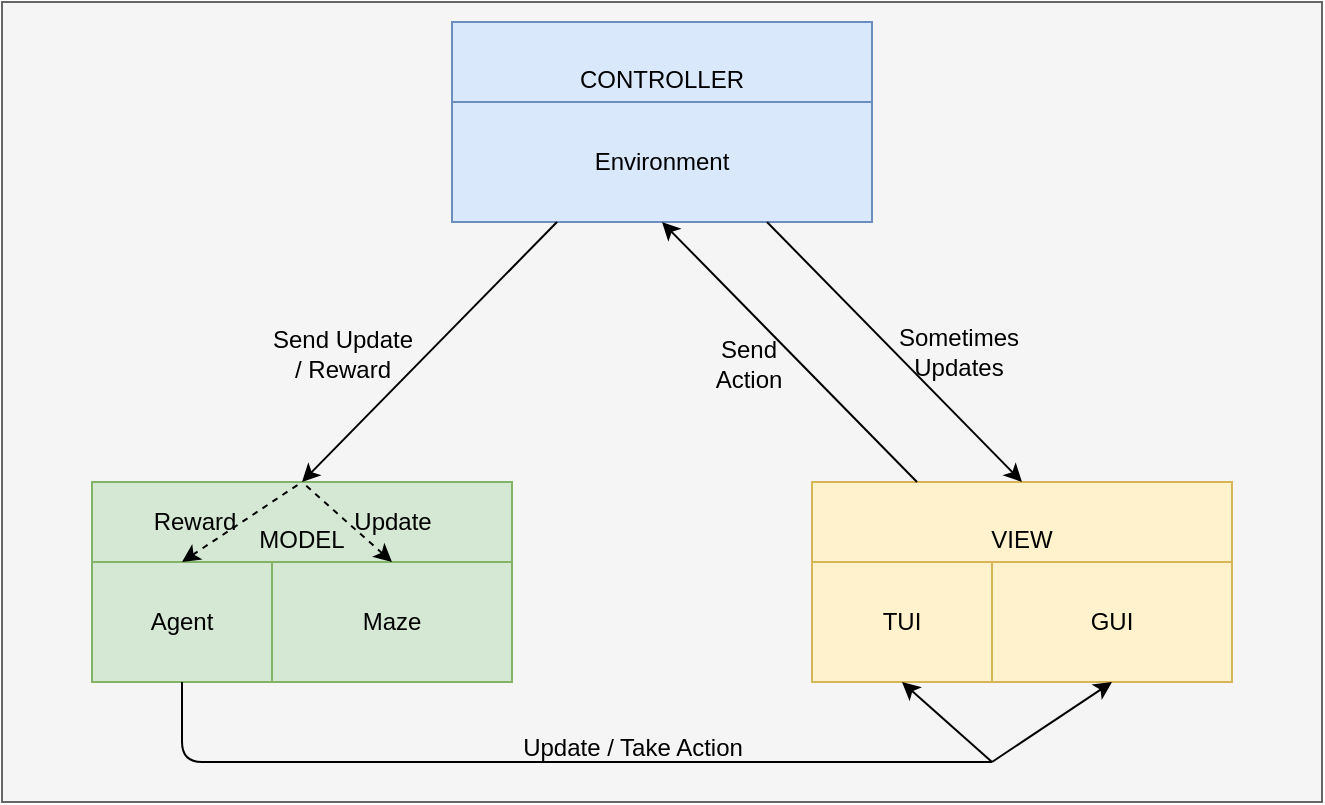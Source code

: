 <mxfile version="12.0.2" type="device" pages="1"><diagram id="oukV7auOJV7zZJWxlYSw" name="Page-1"><mxGraphModel dx="782" dy="410" grid="0" gridSize="10" guides="1" tooltips="1" connect="1" arrows="1" fold="1" page="0" pageScale="1" pageWidth="827" pageHeight="1169" math="0" shadow="0"><root><mxCell id="0"/><mxCell id="1" parent="0"/><mxCell id="kX3oQ1YXhsnOoGpj9E0T-28" value="" style="rounded=0;whiteSpace=wrap;html=1;fillColor=#f5f5f5;strokeColor=#666666;fontColor=#333333;" vertex="1" parent="1"><mxGeometry x="75" y="10" width="660" height="400" as="geometry"/></mxCell><mxCell id="kX3oQ1YXhsnOoGpj9E0T-3" value="&lt;div&gt;MODEL&lt;/div&gt;&lt;div&gt;&lt;br&gt;&lt;/div&gt;&lt;div&gt;&lt;br&gt;&lt;/div&gt;&lt;div&gt;&lt;br&gt;&lt;/div&gt;" style="rounded=0;whiteSpace=wrap;html=1;fillColor=#d5e8d4;strokeColor=#82b366;" vertex="1" parent="1"><mxGeometry x="120" y="250" width="210" height="100" as="geometry"/></mxCell><mxCell id="kX3oQ1YXhsnOoGpj9E0T-1" value="Agent" style="rounded=0;whiteSpace=wrap;html=1;fillColor=#d5e8d4;strokeColor=#82b366;" vertex="1" parent="1"><mxGeometry x="120" y="290" width="90" height="60" as="geometry"/></mxCell><mxCell id="kX3oQ1YXhsnOoGpj9E0T-2" value="&lt;div align=&quot;center&quot;&gt;Maze&lt;/div&gt;" style="rounded=0;whiteSpace=wrap;html=1;align=center;fillColor=#d5e8d4;strokeColor=#82b366;" vertex="1" parent="1"><mxGeometry x="210" y="290" width="120" height="60" as="geometry"/></mxCell><mxCell id="kX3oQ1YXhsnOoGpj9E0T-4" value="&lt;div&gt;VIEW&lt;/div&gt;&lt;div&gt;&lt;br&gt;&lt;/div&gt;&lt;div&gt;&lt;br&gt;&lt;/div&gt;&lt;div&gt;&lt;br&gt;&lt;/div&gt;" style="rounded=0;whiteSpace=wrap;html=1;fillColor=#fff2cc;strokeColor=#d6b656;" vertex="1" parent="1"><mxGeometry x="480" y="250" width="210" height="100" as="geometry"/></mxCell><mxCell id="kX3oQ1YXhsnOoGpj9E0T-5" value="TUI" style="rounded=0;whiteSpace=wrap;html=1;fillColor=#fff2cc;strokeColor=#d6b656;" vertex="1" parent="1"><mxGeometry x="480" y="290" width="90" height="60" as="geometry"/></mxCell><mxCell id="kX3oQ1YXhsnOoGpj9E0T-6" value="GUI" style="rounded=0;whiteSpace=wrap;html=1;align=center;fillColor=#fff2cc;strokeColor=#d6b656;" vertex="1" parent="1"><mxGeometry x="570" y="290" width="120" height="60" as="geometry"/></mxCell><mxCell id="kX3oQ1YXhsnOoGpj9E0T-8" value="&lt;div&gt;CONTROLLER&lt;/div&gt;&lt;div&gt;&lt;br&gt;&lt;/div&gt;&lt;div&gt;&lt;br&gt;&lt;/div&gt;&lt;div&gt;&lt;br&gt;&lt;/div&gt;" style="rounded=0;whiteSpace=wrap;html=1;fillColor=#dae8fc;strokeColor=#6c8ebf;" vertex="1" parent="1"><mxGeometry x="300" y="20" width="210" height="100" as="geometry"/></mxCell><mxCell id="kX3oQ1YXhsnOoGpj9E0T-10" value="Environment" style="rounded=0;whiteSpace=wrap;html=1;align=center;fillColor=#dae8fc;strokeColor=#6c8ebf;" vertex="1" parent="1"><mxGeometry x="300" y="60" width="210" height="60" as="geometry"/></mxCell><mxCell id="kX3oQ1YXhsnOoGpj9E0T-11" value="" style="endArrow=none;html=1;exitX=0.5;exitY=1;exitDx=0;exitDy=0;endFill=0;" edge="1" parent="1" source="kX3oQ1YXhsnOoGpj9E0T-1"><mxGeometry width="50" height="50" relative="1" as="geometry"><mxPoint x="120" y="420" as="sourcePoint"/><mxPoint x="570" y="390" as="targetPoint"/><Array as="points"><mxPoint x="165" y="390"/><mxPoint x="420" y="390"/></Array></mxGeometry></mxCell><mxCell id="kX3oQ1YXhsnOoGpj9E0T-20" value="Update / Take Action" style="text;html=1;resizable=0;points=[];align=center;verticalAlign=middle;labelBackgroundColor=none;" vertex="1" connectable="0" parent="kX3oQ1YXhsnOoGpj9E0T-11"><mxGeometry x="-0.223" relative="1" as="geometry"><mxPoint x="92" y="-7" as="offset"/></mxGeometry></mxCell><mxCell id="kX3oQ1YXhsnOoGpj9E0T-12" value="" style="endArrow=classic;html=1;exitX=0.25;exitY=0;exitDx=0;exitDy=0;entryX=0.5;entryY=1;entryDx=0;entryDy=0;" edge="1" parent="1" source="kX3oQ1YXhsnOoGpj9E0T-4" target="kX3oQ1YXhsnOoGpj9E0T-10"><mxGeometry width="50" height="50" relative="1" as="geometry"><mxPoint x="585" y="180" as="sourcePoint"/><mxPoint x="635" y="130" as="targetPoint"/></mxGeometry></mxCell><mxCell id="kX3oQ1YXhsnOoGpj9E0T-21" value="Send&lt;br&gt;Action" style="text;html=1;resizable=0;points=[];align=center;verticalAlign=middle;labelBackgroundColor=none;" vertex="1" connectable="0" parent="kX3oQ1YXhsnOoGpj9E0T-12"><mxGeometry x="0.394" y="1" relative="1" as="geometry"><mxPoint x="5" y="31" as="offset"/></mxGeometry></mxCell><mxCell id="kX3oQ1YXhsnOoGpj9E0T-13" value="" style="endArrow=classic;html=1;exitX=0.25;exitY=1;exitDx=0;exitDy=0;entryX=0.5;entryY=0;entryDx=0;entryDy=0;" edge="1" parent="1" source="kX3oQ1YXhsnOoGpj9E0T-10" target="kX3oQ1YXhsnOoGpj9E0T-3"><mxGeometry width="50" height="50" relative="1" as="geometry"><mxPoint x="457.5" y="260" as="sourcePoint"/><mxPoint x="330" y="130" as="targetPoint"/></mxGeometry></mxCell><mxCell id="kX3oQ1YXhsnOoGpj9E0T-23" value="Send Update &lt;br&gt;/ Reward" style="text;html=1;resizable=0;points=[];align=center;verticalAlign=middle;labelBackgroundColor=none;" vertex="1" connectable="0" parent="kX3oQ1YXhsnOoGpj9E0T-13"><mxGeometry x="-0.429" y="1" relative="1" as="geometry"><mxPoint x="-72" y="28" as="offset"/></mxGeometry></mxCell><mxCell id="kX3oQ1YXhsnOoGpj9E0T-14" value="" style="endArrow=classic;html=1;exitX=0.75;exitY=1;exitDx=0;exitDy=0;entryX=0.5;entryY=0;entryDx=0;entryDy=0;" edge="1" parent="1" source="kX3oQ1YXhsnOoGpj9E0T-10" target="kX3oQ1YXhsnOoGpj9E0T-4"><mxGeometry width="50" height="50" relative="1" as="geometry"><mxPoint x="694" y="155" as="sourcePoint"/><mxPoint x="566.5" y="25" as="targetPoint"/></mxGeometry></mxCell><mxCell id="kX3oQ1YXhsnOoGpj9E0T-22" value="Sometimes&lt;br&gt;Updates" style="text;html=1;resizable=0;points=[];align=center;verticalAlign=middle;labelBackgroundColor=none;" vertex="1" connectable="0" parent="kX3oQ1YXhsnOoGpj9E0T-14"><mxGeometry x="-0.422" y="2" relative="1" as="geometry"><mxPoint x="57" y="28.5" as="offset"/></mxGeometry></mxCell><mxCell id="kX3oQ1YXhsnOoGpj9E0T-15" value="" style="endArrow=none;dashed=1;html=1;entryX=0.5;entryY=0;entryDx=0;entryDy=0;exitX=0.5;exitY=0;exitDx=0;exitDy=0;endFill=0;startArrow=classic;startFill=1;" edge="1" parent="1" source="kX3oQ1YXhsnOoGpj9E0T-2" target="kX3oQ1YXhsnOoGpj9E0T-3"><mxGeometry width="50" height="50" relative="1" as="geometry"><mxPoint x="120" y="470" as="sourcePoint"/><mxPoint x="170" y="420" as="targetPoint"/></mxGeometry></mxCell><mxCell id="kX3oQ1YXhsnOoGpj9E0T-27" value="Update" style="text;html=1;resizable=0;points=[];align=center;verticalAlign=middle;labelBackgroundColor=none;" vertex="1" connectable="0" parent="kX3oQ1YXhsnOoGpj9E0T-15"><mxGeometry x="0.465" y="3" relative="1" as="geometry"><mxPoint x="35" y="7" as="offset"/></mxGeometry></mxCell><mxCell id="kX3oQ1YXhsnOoGpj9E0T-16" value="" style="endArrow=none;dashed=1;html=1;entryX=0.5;entryY=0;entryDx=0;entryDy=0;exitX=0.5;exitY=0;exitDx=0;exitDy=0;endFill=0;startArrow=classic;startFill=1;" edge="1" parent="1" source="kX3oQ1YXhsnOoGpj9E0T-1" target="kX3oQ1YXhsnOoGpj9E0T-3"><mxGeometry width="50" height="50" relative="1" as="geometry"><mxPoint x="280" y="300" as="sourcePoint"/><mxPoint x="235" y="260" as="targetPoint"/></mxGeometry></mxCell><mxCell id="kX3oQ1YXhsnOoGpj9E0T-26" value="Reward" style="text;html=1;resizable=0;points=[];align=center;verticalAlign=middle;labelBackgroundColor=none;" vertex="1" connectable="0" parent="kX3oQ1YXhsnOoGpj9E0T-16"><mxGeometry x="-0.354" y="-1" relative="1" as="geometry"><mxPoint x="-14.5" y="-8" as="offset"/></mxGeometry></mxCell><mxCell id="kX3oQ1YXhsnOoGpj9E0T-24" value="" style="endArrow=classic;html=1;entryX=0.5;entryY=1;entryDx=0;entryDy=0;" edge="1" parent="1" target="kX3oQ1YXhsnOoGpj9E0T-6"><mxGeometry width="50" height="50" relative="1" as="geometry"><mxPoint x="570" y="390" as="sourcePoint"/><mxPoint x="170" y="420" as="targetPoint"/></mxGeometry></mxCell><mxCell id="kX3oQ1YXhsnOoGpj9E0T-25" value="" style="endArrow=classic;html=1;entryX=0.5;entryY=1;entryDx=0;entryDy=0;" edge="1" parent="1" target="kX3oQ1YXhsnOoGpj9E0T-5"><mxGeometry width="50" height="50" relative="1" as="geometry"><mxPoint x="570" y="390" as="sourcePoint"/><mxPoint x="640" y="360" as="targetPoint"/></mxGeometry></mxCell></root></mxGraphModel></diagram></mxfile>